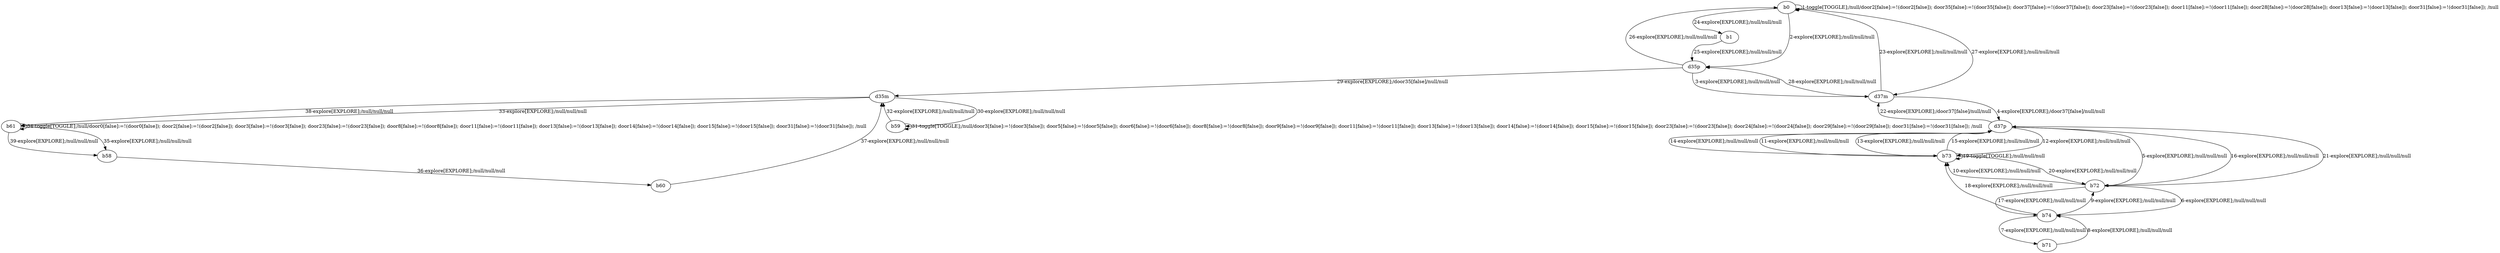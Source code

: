 # Total number of goals covered by this test: 1
# b73 --> b73

digraph g {
"b0" -> "b0" [label = "1-toggle[TOGGLE];/null/door2[false]:=!(door2[false]); door35[false]:=!(door35[false]); door37[false]:=!(door37[false]); door23[false]:=!(door23[false]); door11[false]:=!(door11[false]); door28[false]:=!(door28[false]); door13[false]:=!(door13[false]); door31[false]:=!(door31[false]); /null"];
"b0" -> "d35p" [label = "2-explore[EXPLORE];/null/null/null"];
"d35p" -> "d37m" [label = "3-explore[EXPLORE];/null/null/null"];
"d37m" -> "d37p" [label = "4-explore[EXPLORE];/door37[false]/null/null"];
"d37p" -> "b72" [label = "5-explore[EXPLORE];/null/null/null"];
"b72" -> "b74" [label = "6-explore[EXPLORE];/null/null/null"];
"b74" -> "b71" [label = "7-explore[EXPLORE];/null/null/null"];
"b71" -> "b74" [label = "8-explore[EXPLORE];/null/null/null"];
"b74" -> "b72" [label = "9-explore[EXPLORE];/null/null/null"];
"b72" -> "b73" [label = "10-explore[EXPLORE];/null/null/null"];
"b73" -> "d37p" [label = "11-explore[EXPLORE];/null/null/null"];
"d37p" -> "b73" [label = "12-explore[EXPLORE];/null/null/null"];
"b73" -> "d37p" [label = "13-explore[EXPLORE];/null/null/null"];
"d37p" -> "b73" [label = "14-explore[EXPLORE];/null/null/null"];
"b73" -> "d37p" [label = "15-explore[EXPLORE];/null/null/null"];
"d37p" -> "b72" [label = "16-explore[EXPLORE];/null/null/null"];
"b72" -> "b74" [label = "17-explore[EXPLORE];/null/null/null"];
"b74" -> "b73" [label = "18-explore[EXPLORE];/null/null/null"];
"b73" -> "b73" [label = "19-toggle[TOGGLE];/null/null/null"];
"b73" -> "b72" [label = "20-explore[EXPLORE];/null/null/null"];
"b72" -> "d37p" [label = "21-explore[EXPLORE];/null/null/null"];
"d37p" -> "d37m" [label = "22-explore[EXPLORE];/door37[false]/null/null"];
"d37m" -> "b0" [label = "23-explore[EXPLORE];/null/null/null"];
"b0" -> "b1" [label = "24-explore[EXPLORE];/null/null/null"];
"b1" -> "d35p" [label = "25-explore[EXPLORE];/null/null/null"];
"d35p" -> "b0" [label = "26-explore[EXPLORE];/null/null/null"];
"b0" -> "d37m" [label = "27-explore[EXPLORE];/null/null/null"];
"d37m" -> "d35p" [label = "28-explore[EXPLORE];/null/null/null"];
"d35p" -> "d35m" [label = "29-explore[EXPLORE];/door35[false]/null/null"];
"d35m" -> "b59" [label = "30-explore[EXPLORE];/null/null/null"];
"b59" -> "b59" [label = "31-toggle[TOGGLE];/null/door3[false]:=!(door3[false]); door5[false]:=!(door5[false]); door6[false]:=!(door6[false]); door8[false]:=!(door8[false]); door9[false]:=!(door9[false]); door11[false]:=!(door11[false]); door13[false]:=!(door13[false]); door14[false]:=!(door14[false]); door15[false]:=!(door15[false]); door23[false]:=!(door23[false]); door24[false]:=!(door24[false]); door29[false]:=!(door29[false]); door31[false]:=!(door31[false]); /null"];
"b59" -> "d35m" [label = "32-explore[EXPLORE];/null/null/null"];
"d35m" -> "b61" [label = "33-explore[EXPLORE];/null/null/null"];
"b61" -> "b61" [label = "34-toggle[TOGGLE];/null/door0[false]:=!(door0[false]); door2[false]:=!(door2[false]); door3[false]:=!(door3[false]); door23[false]:=!(door23[false]); door8[false]:=!(door8[false]); door11[false]:=!(door11[false]); door13[false]:=!(door13[false]); door14[false]:=!(door14[false]); door15[false]:=!(door15[false]); door31[false]:=!(door31[false]); /null"];
"b61" -> "b58" [label = "35-explore[EXPLORE];/null/null/null"];
"b58" -> "b60" [label = "36-explore[EXPLORE];/null/null/null"];
"b60" -> "d35m" [label = "37-explore[EXPLORE];/null/null/null"];
"d35m" -> "b61" [label = "38-explore[EXPLORE];/null/null/null"];
"b61" -> "b58" [label = "39-explore[EXPLORE];/null/null/null"];
}